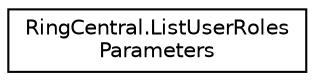 digraph "Graphical Class Hierarchy"
{
 // LATEX_PDF_SIZE
  edge [fontname="Helvetica",fontsize="10",labelfontname="Helvetica",labelfontsize="10"];
  node [fontname="Helvetica",fontsize="10",shape=record];
  rankdir="LR";
  Node0 [label="RingCentral.ListUserRoles\lParameters",height=0.2,width=0.4,color="black", fillcolor="white", style="filled",URL="$classRingCentral_1_1ListUserRolesParameters.html",tooltip="Query parameters for operation listUserRoles"];
}
